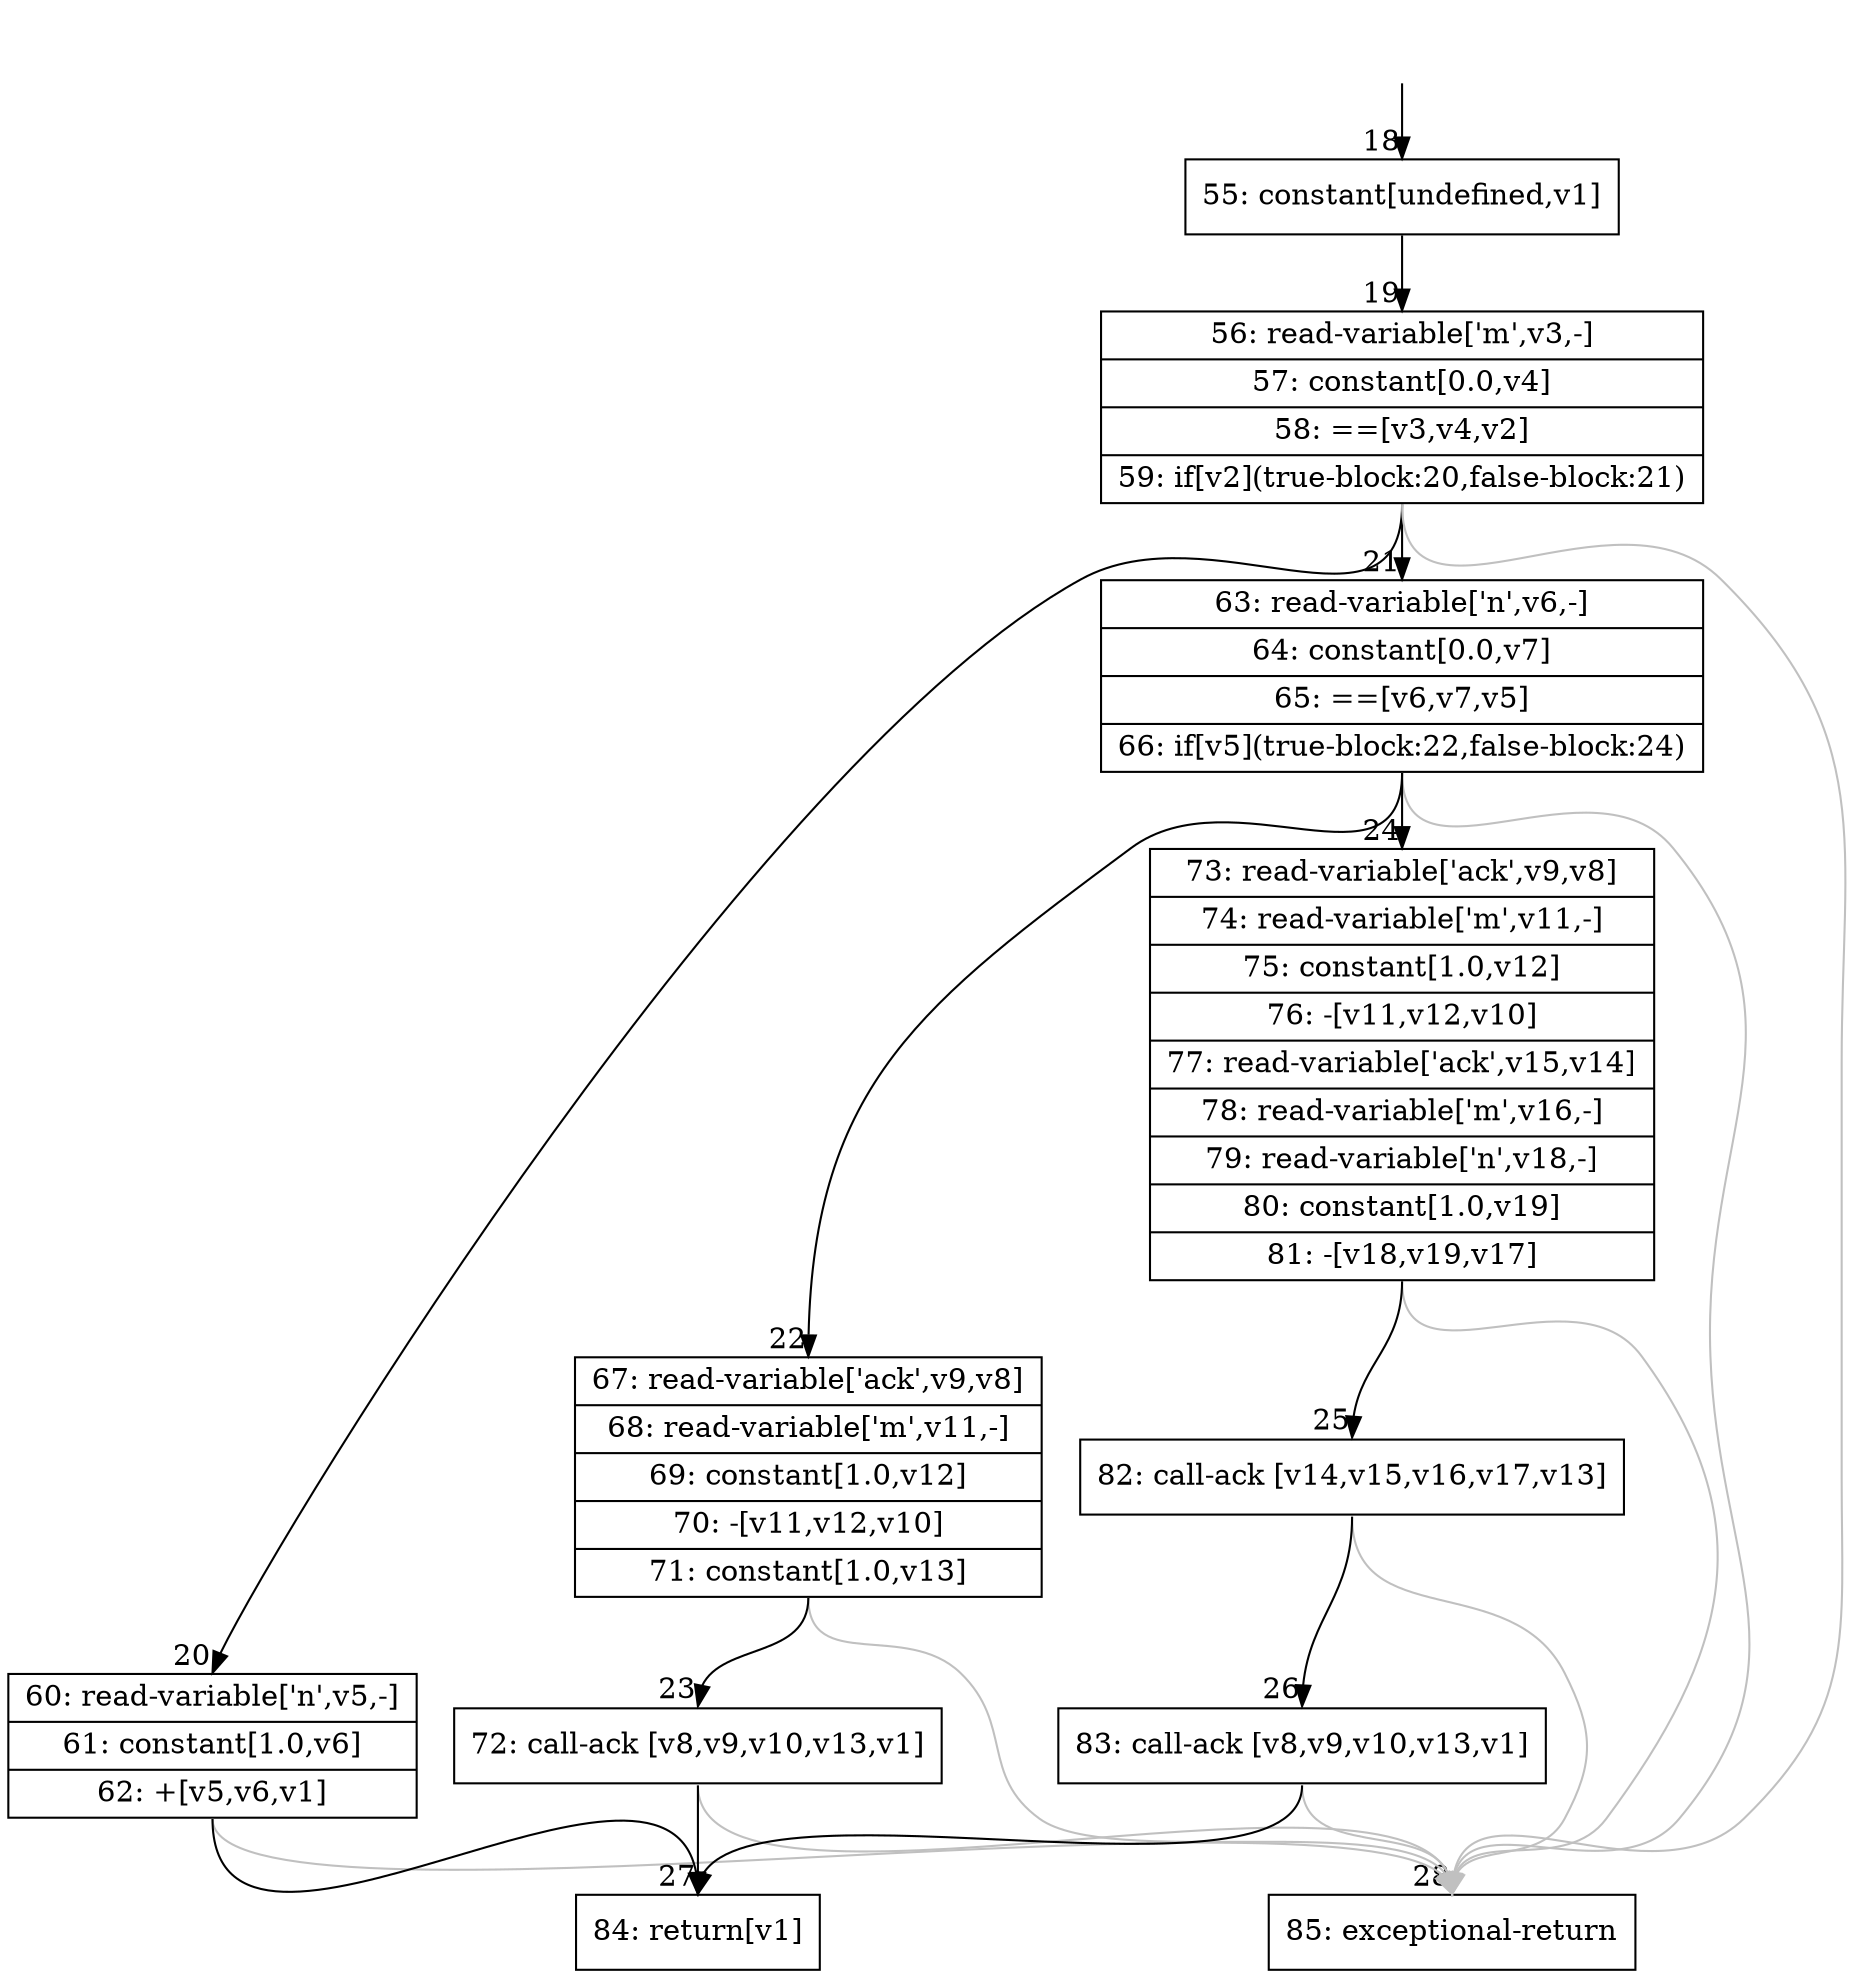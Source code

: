digraph {
rankdir="TD"
BB_entry1[shape=none,label=""];
BB_entry1 -> BB18 [tailport=s, headport=n, headlabel="    18"]
BB18 [shape=record label="{55: constant[undefined,v1]}" ] 
BB18 -> BB19 [tailport=s, headport=n, headlabel="      19"]
BB19 [shape=record label="{56: read-variable['m',v3,-]|57: constant[0.0,v4]|58: ==[v3,v4,v2]|59: if[v2](true-block:20,false-block:21)}" ] 
BB19 -> BB20 [tailport=s, headport=n, headlabel="      20"]
BB19 -> BB21 [tailport=s, headport=n, headlabel="      21"]
BB19 -> BB28 [tailport=s, headport=n, color=gray, headlabel="      28"]
BB20 [shape=record label="{60: read-variable['n',v5,-]|61: constant[1.0,v6]|62: +[v5,v6,v1]}" ] 
BB20 -> BB27 [tailport=s, headport=n, headlabel="      27"]
BB20 -> BB28 [tailport=s, headport=n, color=gray]
BB21 [shape=record label="{63: read-variable['n',v6,-]|64: constant[0.0,v7]|65: ==[v6,v7,v5]|66: if[v5](true-block:22,false-block:24)}" ] 
BB21 -> BB22 [tailport=s, headport=n, headlabel="      22"]
BB21 -> BB24 [tailport=s, headport=n, headlabel="      24"]
BB21 -> BB28 [tailport=s, headport=n, color=gray]
BB22 [shape=record label="{67: read-variable['ack',v9,v8]|68: read-variable['m',v11,-]|69: constant[1.0,v12]|70: -[v11,v12,v10]|71: constant[1.0,v13]}" ] 
BB22 -> BB23 [tailport=s, headport=n, headlabel="      23"]
BB22 -> BB28 [tailport=s, headport=n, color=gray]
BB23 [shape=record label="{72: call-ack [v8,v9,v10,v13,v1]}" ] 
BB23 -> BB27 [tailport=s, headport=n]
BB23 -> BB28 [tailport=s, headport=n, color=gray]
BB24 [shape=record label="{73: read-variable['ack',v9,v8]|74: read-variable['m',v11,-]|75: constant[1.0,v12]|76: -[v11,v12,v10]|77: read-variable['ack',v15,v14]|78: read-variable['m',v16,-]|79: read-variable['n',v18,-]|80: constant[1.0,v19]|81: -[v18,v19,v17]}" ] 
BB24 -> BB25 [tailport=s, headport=n, headlabel="      25"]
BB24 -> BB28 [tailport=s, headport=n, color=gray]
BB25 [shape=record label="{82: call-ack [v14,v15,v16,v17,v13]}" ] 
BB25 -> BB26 [tailport=s, headport=n, headlabel="      26"]
BB25 -> BB28 [tailport=s, headport=n, color=gray]
BB26 [shape=record label="{83: call-ack [v8,v9,v10,v13,v1]}" ] 
BB26 -> BB27 [tailport=s, headport=n]
BB26 -> BB28 [tailport=s, headport=n, color=gray]
BB27 [shape=record label="{84: return[v1]}" ] 
BB28 [shape=record label="{85: exceptional-return}" ] 
//#$~ 12
}
